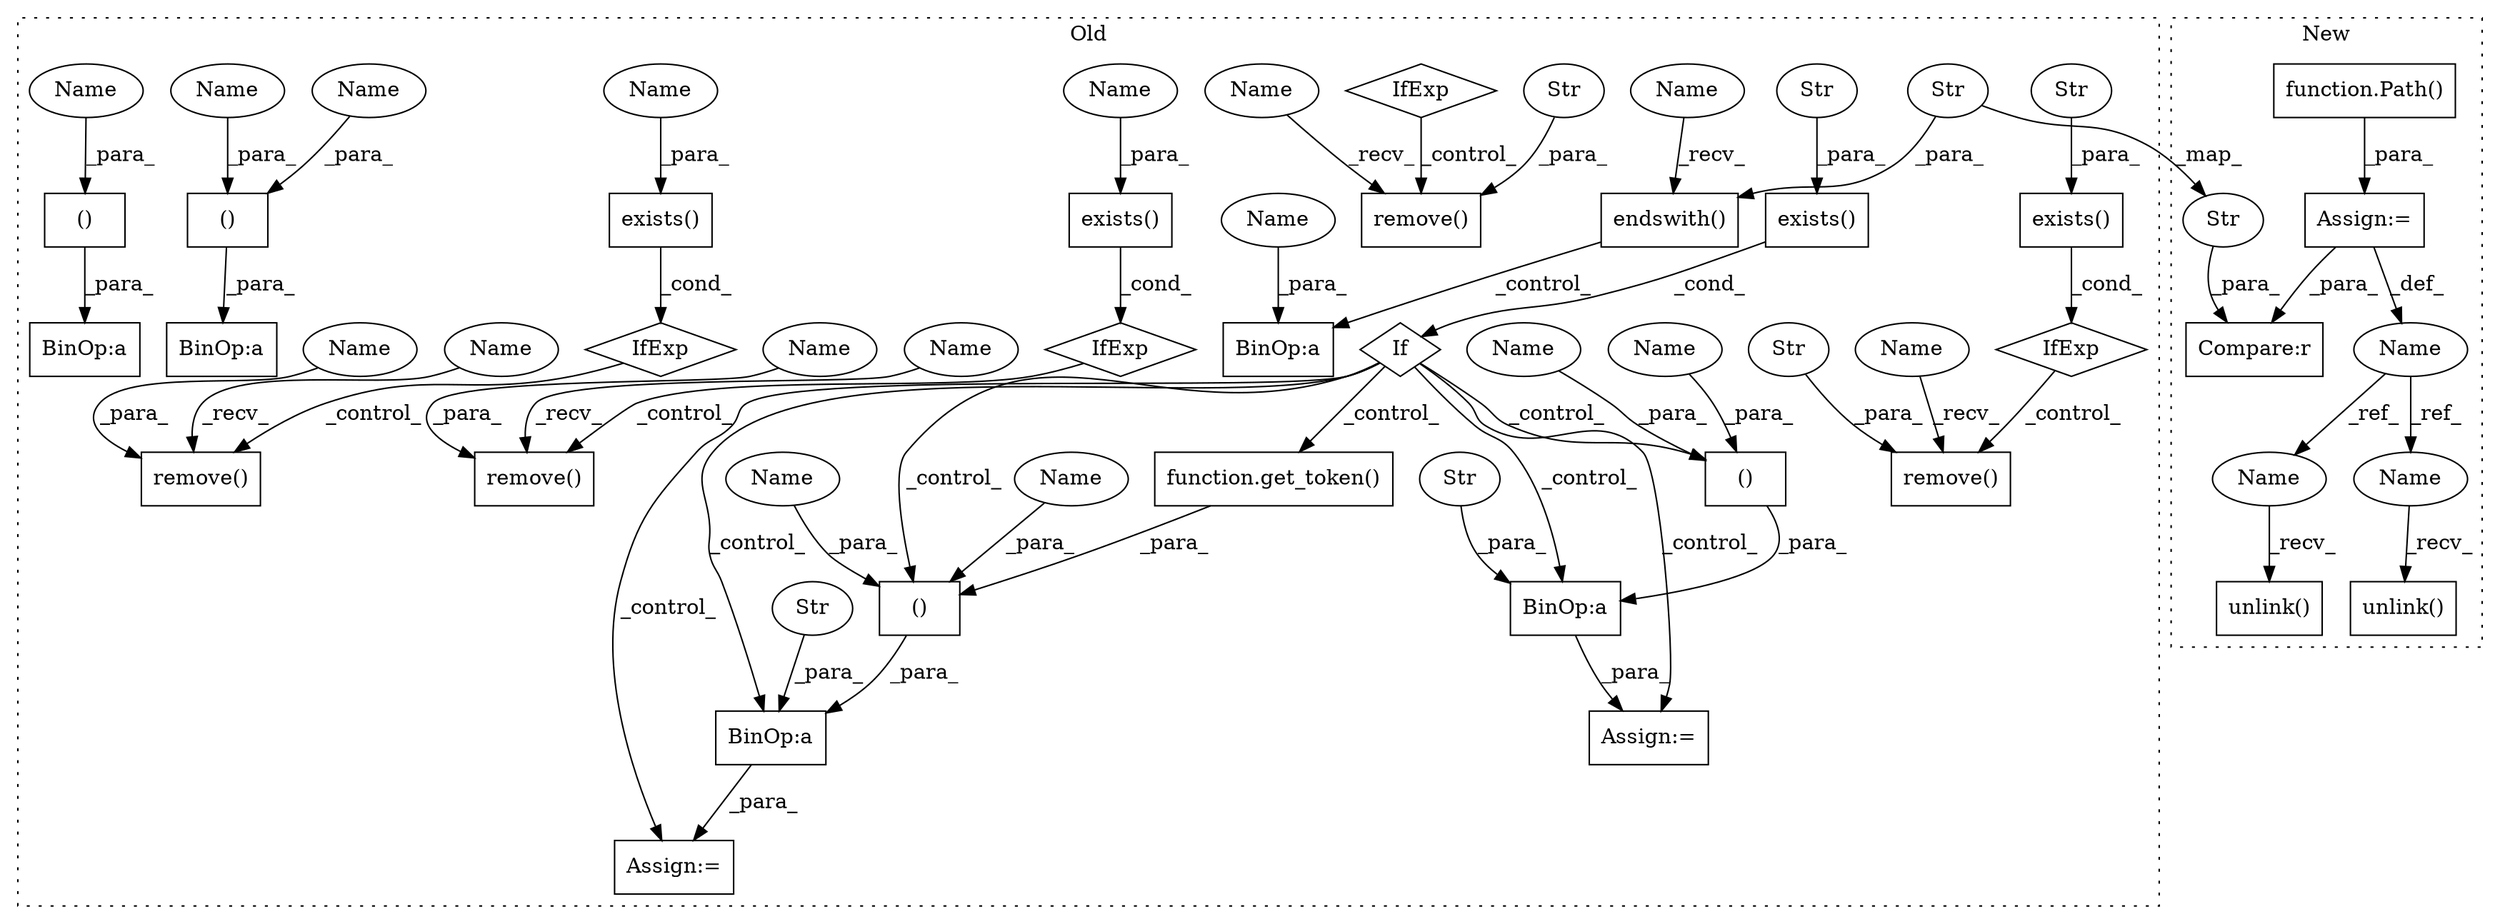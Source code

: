 digraph G {
subgraph cluster0 {
1 [label="IfExp" a="51" s="2459,2483" l="4,6" shape="diamond"];
5 [label="exists()" a="75" s="2463,2482" l="15,1" shape="box"];
6 [label="remove()" a="75" s="3203,3217" l="10,1" shape="box"];
7 [label="remove()" a="75" s="2517,2535" l="10,1" shape="box"];
8 [label="BinOp:a" a="82" s="3482" l="3" shape="box"];
9 [label="()" a="54" s="2927" l="10" shape="box"];
10 [label="If" a="96" s="2777" l="3" shape="diamond"];
11 [label="BinOp:a" a="82" s="3037" l="3" shape="box"];
12 [label="BinOp:a" a="82" s="2912" l="3" shape="box"];
13 [label="()" a="54" s="3045" l="4" shape="box"];
14 [label="Str" a="66" s="2832" l="80" shape="ellipse"];
15 [label="()" a="54" s="2423" l="6" shape="box"];
16 [label="BinOp:a" a="82" s="2417" l="3" shape="box"];
17 [label="Str" a="66" s="2527" l="8" shape="ellipse"];
18 [label="Str" a="66" s="2975" l="62" shape="ellipse"];
19 [label="IfExp" a="51" s="3218,3242" l="4,6" shape="diamond"];
20 [label="exists()" a="75" s="2540,2563" l="15,1" shape="box"];
21 [label="Str" a="66" s="2555" l="8" shape="ellipse"];
22 [label="IfExp" a="51" s="2536,2564" l="4,6" shape="diamond"];
23 [label="exists()" a="75" s="3222,3241" l="15,1" shape="box"];
24 [label="()" a="54" s="2765" l="5" shape="box"];
25 [label="BinOp:a" a="82" s="2759" l="3" shape="box"];
26 [label="exists()" a="75" s="2780,2803" l="15,1" shape="box"];
27 [label="Str" a="66" s="2795" l="8" shape="ellipse"];
28 [label="function.get_token()" a="75" s="2916" l="11" shape="box"];
32 [label="remove()" a="75" s="3103,3121" l="10,1" shape="box"];
33 [label="Str" a="66" s="3113" l="8" shape="ellipse"];
34 [label="IfExp" a="51" s="3122,3150" l="4,6" shape="diamond"];
35 [label="remove()" a="75" s="2444,2458" l="10,1" shape="box"];
36 [label="Assign:=" a="68" s="2972" l="3" shape="box"];
37 [label="Assign:=" a="68" s="2829" l="3" shape="box"];
38 [label="endswith()" a="75" s="3389,3409" l="14,1" shape="box"];
39 [label="Str" a="66" s="3403" l="6" shape="ellipse"];
41 [label="Name" a="87" s="2517" l="2" shape="ellipse"];
42 [label="Name" a="87" s="3203" l="2" shape="ellipse"];
43 [label="Name" a="87" s="2444" l="2" shape="ellipse"];
44 [label="Name" a="87" s="3103" l="2" shape="ellipse"];
47 [label="Name" a="87" s="2454" l="4" shape="ellipse"];
48 [label="Name" a="87" s="3237" l="4" shape="ellipse"];
49 [label="Name" a="87" s="3213" l="4" shape="ellipse"];
50 [label="Name" a="87" s="2933" l="4" shape="ellipse"];
51 [label="Name" a="87" s="3485" l="4" shape="ellipse"];
52 [label="Name" a="87" s="2478" l="4" shape="ellipse"];
53 [label="Name" a="87" s="3389" l="4" shape="ellipse"];
54 [label="Name" a="87" s="2425" l="4" shape="ellipse"];
55 [label="Name" a="87" s="3041" l="4" shape="ellipse"];
56 [label="Name" a="87" s="3047" l="2" shape="ellipse"];
57 [label="Name" a="87" s="2421" l="2" shape="ellipse"];
58 [label="Name" a="87" s="2929" l="2" shape="ellipse"];
59 [label="Name" a="87" s="2763" l="2" shape="ellipse"];
label = "Old";
style="dotted";
}
subgraph cluster1 {
2 [label="function.Path()" a="75" s="2282,2291" l="5,1" shape="box"];
3 [label="Assign:=" a="68" s="2279" l="3" shape="box"];
4 [label="Compare:r" a="40" s="3327" l="21" shape="box"];
29 [label="unlink()" a="75" s="2442" l="28" shape="box"];
30 [label="Name" a="87" s="2275" l="4" shape="ellipse"];
31 [label="unlink()" a="75" s="3162" l="28" shape="box"];
40 [label="Str" a="66" s="3342" l="6" shape="ellipse"];
45 [label="Name" a="87" s="2442" l="4" shape="ellipse"];
46 [label="Name" a="87" s="3162" l="4" shape="ellipse"];
label = "New";
style="dotted";
}
1 -> 35 [label="_control_"];
2 -> 3 [label="_para_"];
3 -> 30 [label="_def_"];
3 -> 4 [label="_para_"];
5 -> 1 [label="_cond_"];
9 -> 12 [label="_para_"];
10 -> 36 [label="_control_"];
10 -> 13 [label="_control_"];
10 -> 11 [label="_control_"];
10 -> 37 [label="_control_"];
10 -> 9 [label="_control_"];
10 -> 12 [label="_control_"];
10 -> 28 [label="_control_"];
11 -> 36 [label="_para_"];
12 -> 37 [label="_para_"];
13 -> 11 [label="_para_"];
14 -> 12 [label="_para_"];
15 -> 16 [label="_para_"];
17 -> 7 [label="_para_"];
18 -> 11 [label="_para_"];
19 -> 6 [label="_control_"];
20 -> 22 [label="_cond_"];
21 -> 20 [label="_para_"];
22 -> 7 [label="_control_"];
23 -> 19 [label="_cond_"];
24 -> 25 [label="_para_"];
26 -> 10 [label="_cond_"];
27 -> 26 [label="_para_"];
28 -> 9 [label="_para_"];
30 -> 45 [label="_ref_"];
30 -> 46 [label="_ref_"];
33 -> 32 [label="_para_"];
34 -> 32 [label="_control_"];
38 -> 8 [label="_control_"];
39 -> 38 [label="_para_"];
39 -> 40 [label="_map_"];
40 -> 4 [label="_para_"];
41 -> 7 [label="_recv_"];
42 -> 6 [label="_recv_"];
43 -> 35 [label="_recv_"];
44 -> 32 [label="_recv_"];
45 -> 29 [label="_recv_"];
46 -> 31 [label="_recv_"];
47 -> 35 [label="_para_"];
48 -> 23 [label="_para_"];
49 -> 6 [label="_para_"];
50 -> 9 [label="_para_"];
51 -> 8 [label="_para_"];
52 -> 5 [label="_para_"];
53 -> 38 [label="_recv_"];
54 -> 15 [label="_para_"];
55 -> 13 [label="_para_"];
56 -> 13 [label="_para_"];
57 -> 15 [label="_para_"];
58 -> 9 [label="_para_"];
59 -> 24 [label="_para_"];
}
